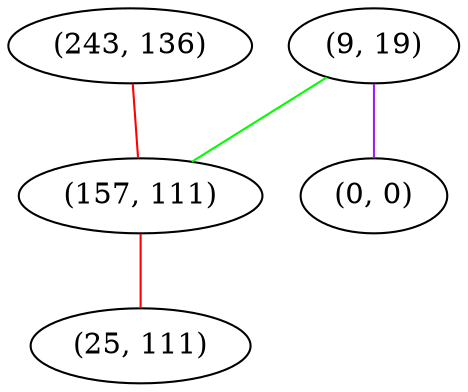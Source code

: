 graph "" {
"(243, 136)";
"(9, 19)";
"(157, 111)";
"(0, 0)";
"(25, 111)";
"(243, 136)" -- "(157, 111)"  [color=red, key=0, weight=1];
"(9, 19)" -- "(157, 111)"  [color=green, key=0, weight=2];
"(9, 19)" -- "(0, 0)"  [color=purple, key=0, weight=4];
"(157, 111)" -- "(25, 111)"  [color=red, key=0, weight=1];
}
